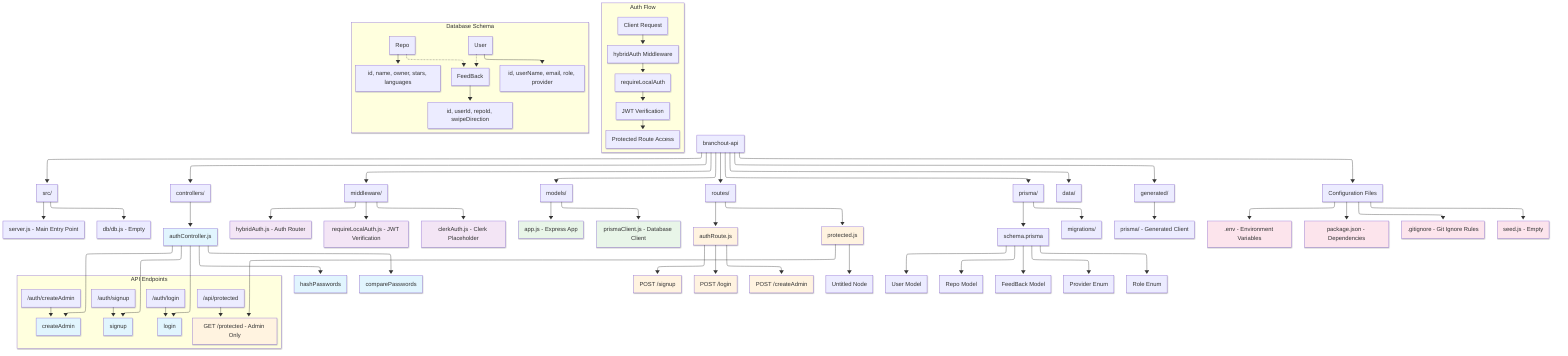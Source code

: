 ---
config:
  layout: elk
  theme: mc
  look: neo
---
flowchart TD
 subgraph subGraph0["Auth Flow"]
        AF2["hybridAuth Middleware"]
        AF1["Client Request"]
        AF3["requireLocalAuth"]
        AF4["JWT Verification"]
        AF5["Protected Route Access"]
  end
 subgraph subGraph1["Database Schema"]
        DB1a["id, userName, email, role, provider"]
        DB1["User"]
        DB2a["id, name, owner, stars, languages"]
        DB2["Repo"]
        DB3a["id, userId, repoId, swipeDirection"]
        DB3["FeedBack"]
  end
 subgraph subGraph2["API Endpoints"]
        C1b["signup"]
        API1["/auth/signup"]
        C1a["login"]
        API2["/auth/login"]
        C1c["createAdmin"]
        API3["/auth/createAdmin"]
        F2a["GET /protected - Admin Only"]
        API4["/api/protected"]
  end
    A["branchout-api"] --> B["src/"] & C["controllers/"] & D["middleware/"] & E["models/"] & F["routes/"] & G["prisma/"] & H["data/"] & I["generated/"] & J["Configuration Files"]
    B --> B1["server.js - Main Entry Point"] & B2["db/db.js - Empty"]
    C --> C1["authController.js"]
    C1 --> C1a & C1b & C1c & C1d["hashPasswords"] & C1e["comparePasswords"]
    D --> D1["hybridAuth.js - Auth Router"] & D2["requireLocalAuth.js - JWT Verification"] & D3["clerkAuth.js - Clerk Placeholder"]
    E --> E1["app.js - Express App"] & E2["prismaClient.js - Database Client"]
    F --> F1["authRoute.js"] & F2["protected.js"]
    F1 --> F1a["POST /signup"] & F1b["POST /login"] & F1c["POST /createAdmin"]
    F2 --> F2a & n1["Untitled Node"]
    G --> G1["schema.prisma"] & G2["migrations/"]
    G1 --> G1a["User Model"] & G1b["Repo Model"] & G1c["FeedBack Model"] & G1d["Provider Enum"] & G1e["Role Enum"]
    I --> I1["prisma/ - Generated Client"]
    J --> J1[".env - Environment Variables"] & J2["package.json - Dependencies"] & J3[".gitignore - Git Ignore Rules"] & J4["seed.js - Empty"]
    AF1 --> AF2
    AF2 --> AF3
    AF3 --> AF4
    AF4 --> AF5
    DB1 --> DB1a
    DB2 --> DB2a
    DB3 --> DB3a
    DB1 -.-> DB3
    DB2 -.-> DB3
    API1 --> C1b
    API2 --> C1a
    API3 --> C1c
    API4 --> F2a
     C1b:::controller
     C1a:::controller
     C1c:::controller
     F2a:::route
     C1:::controller
     C1d:::controller
     C1e:::controller
     D1:::middleware
     D2:::middleware
     D3:::middleware
     E1:::model
     E2:::model
     F1:::route
     F2:::route
     F1a:::route
     F1b:::route
     F1c:::route
     J1:::config
     J2:::config
     J3:::config
     J4:::config
    classDef controller fill:#e1f5fe
    classDef middleware fill:#f3e5f5
    classDef model fill:#e8f5e8
    classDef route fill:#fff3e0
    classDef config fill:#fce4ec